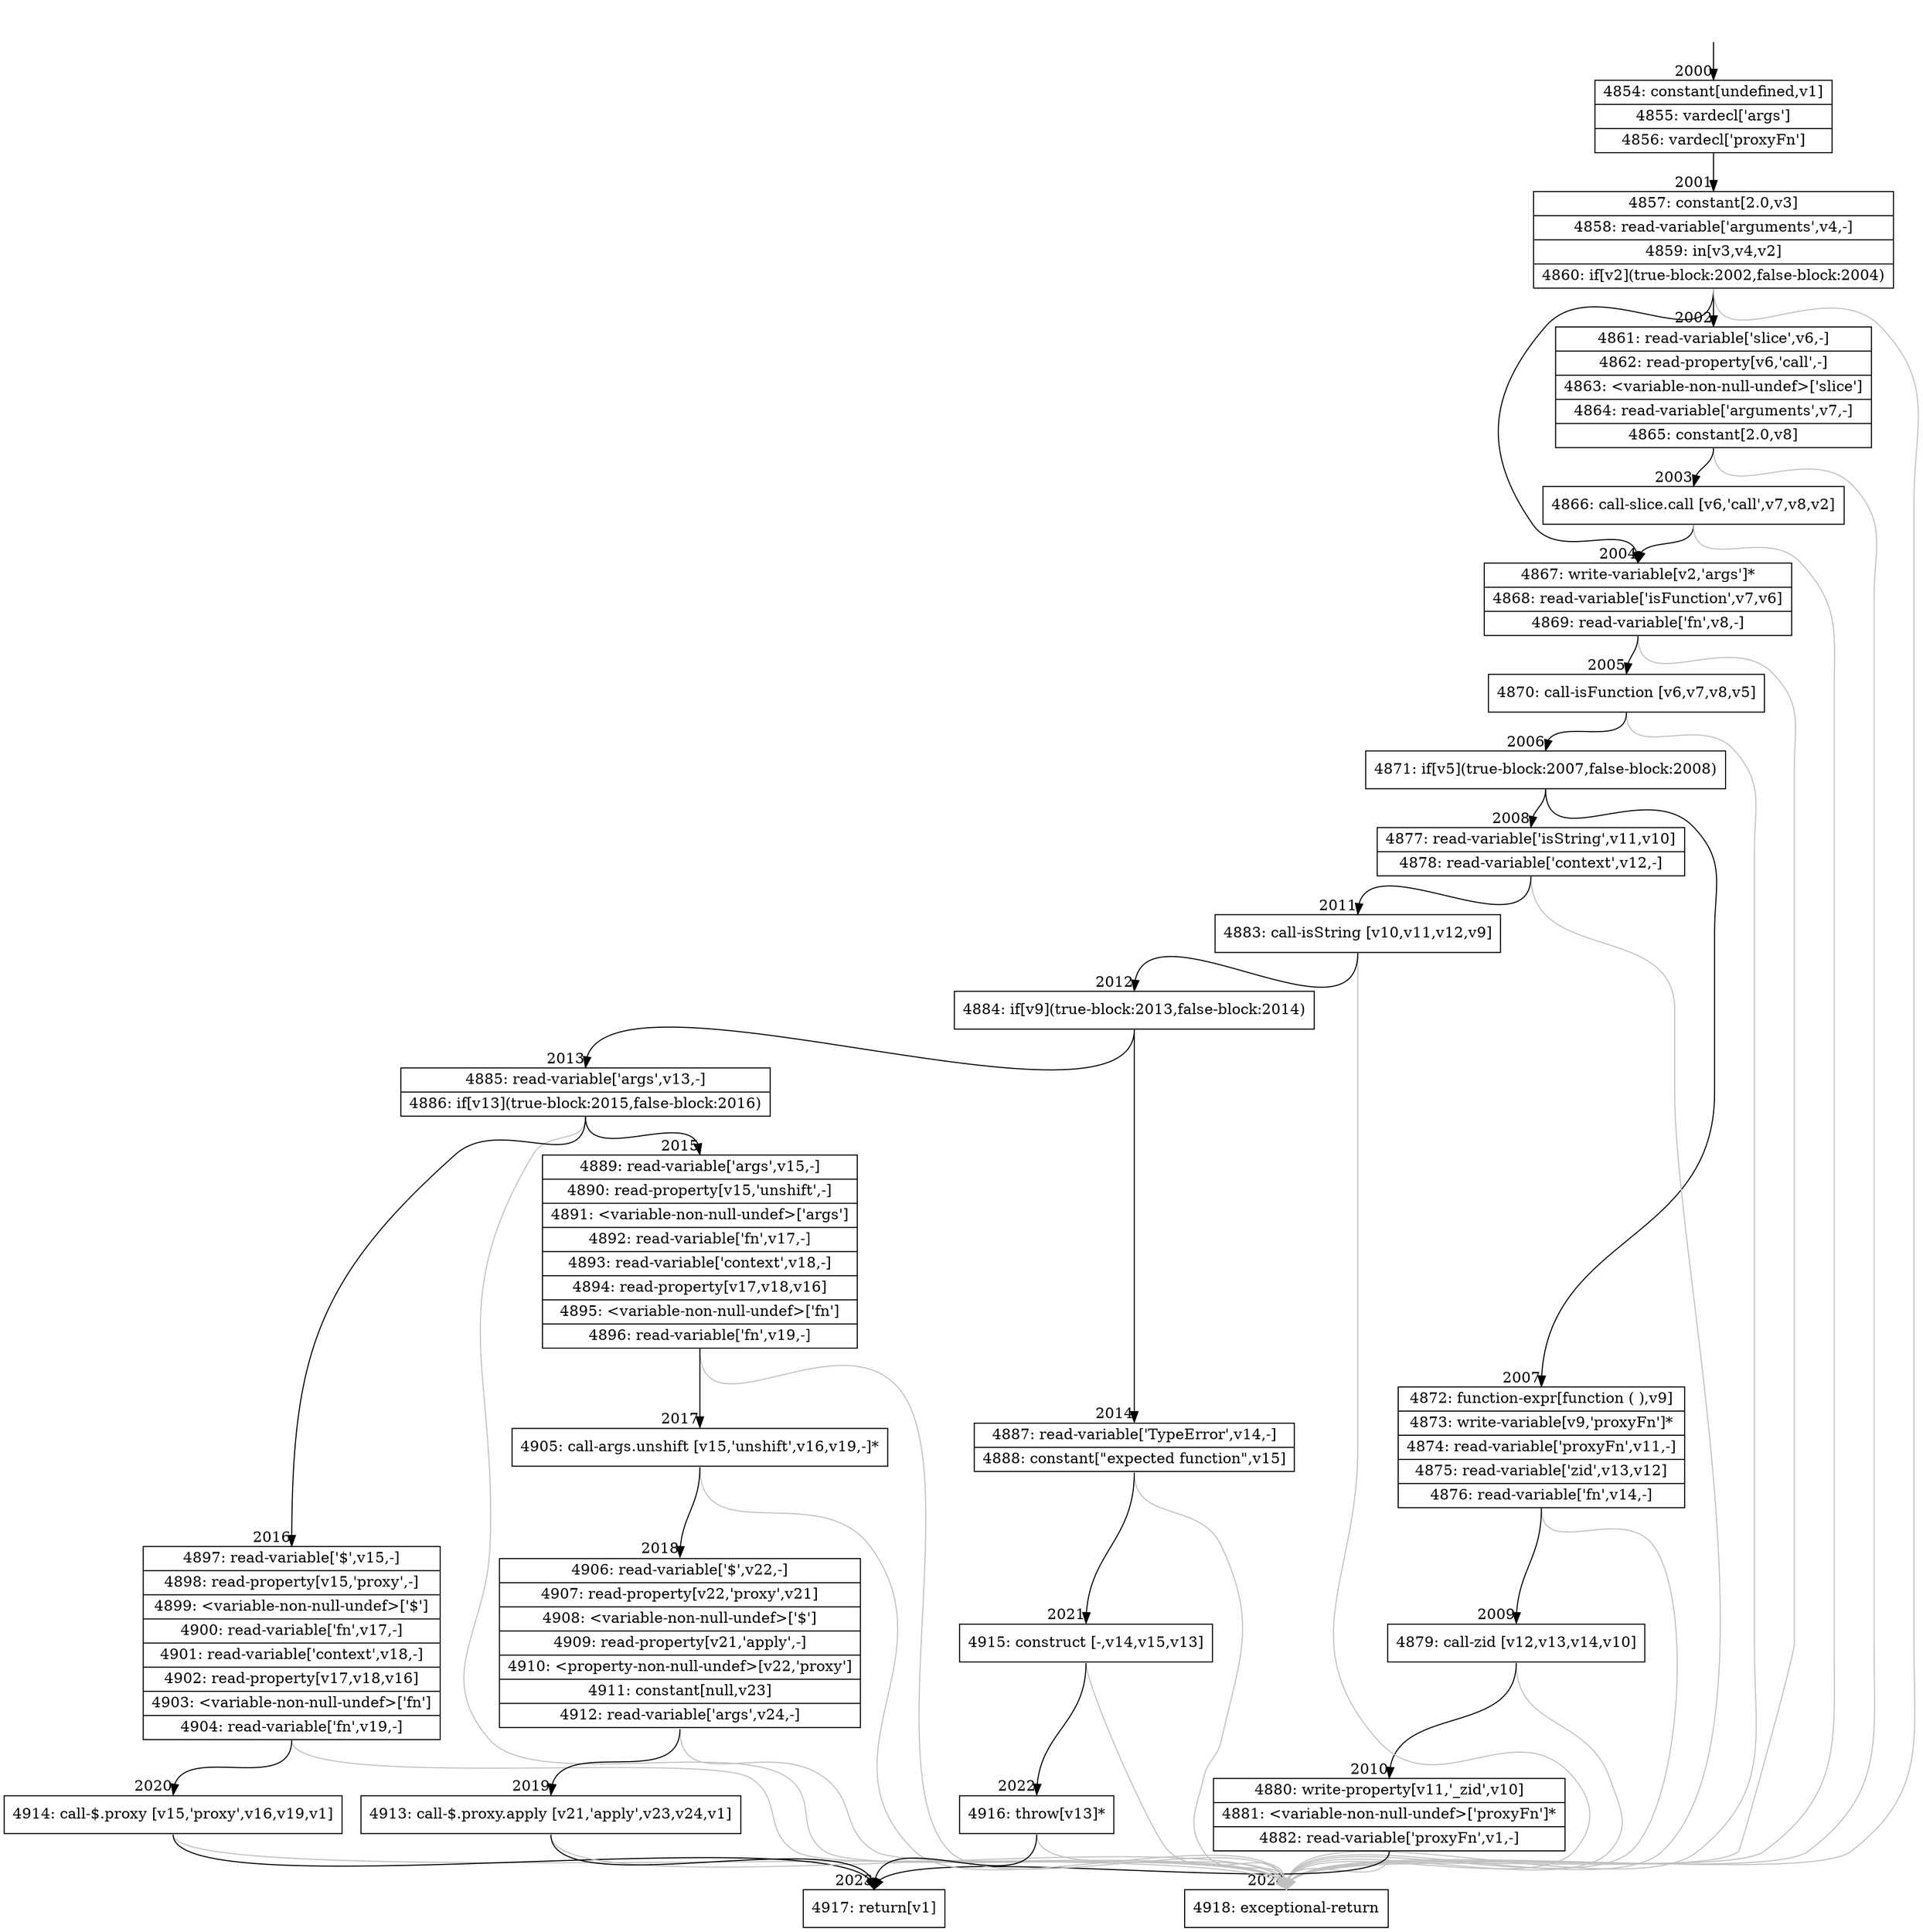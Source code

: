 digraph {
rankdir="TD"
BB_entry180[shape=none,label=""];
BB_entry180 -> BB2000 [tailport=s, headport=n, headlabel="    2000"]
BB2000 [shape=record label="{4854: constant[undefined,v1]|4855: vardecl['args']|4856: vardecl['proxyFn']}" ] 
BB2000 -> BB2001 [tailport=s, headport=n, headlabel="      2001"]
BB2001 [shape=record label="{4857: constant[2.0,v3]|4858: read-variable['arguments',v4,-]|4859: in[v3,v4,v2]|4860: if[v2](true-block:2002,false-block:2004)}" ] 
BB2001 -> BB2004 [tailport=s, headport=n, headlabel="      2004"]
BB2001 -> BB2002 [tailport=s, headport=n, headlabel="      2002"]
BB2001 -> BB2024 [tailport=s, headport=n, color=gray, headlabel="      2024"]
BB2002 [shape=record label="{4861: read-variable['slice',v6,-]|4862: read-property[v6,'call',-]|4863: \<variable-non-null-undef\>['slice']|4864: read-variable['arguments',v7,-]|4865: constant[2.0,v8]}" ] 
BB2002 -> BB2003 [tailport=s, headport=n, headlabel="      2003"]
BB2002 -> BB2024 [tailport=s, headport=n, color=gray]
BB2003 [shape=record label="{4866: call-slice.call [v6,'call',v7,v8,v2]}" ] 
BB2003 -> BB2004 [tailport=s, headport=n]
BB2003 -> BB2024 [tailport=s, headport=n, color=gray]
BB2004 [shape=record label="{4867: write-variable[v2,'args']*|4868: read-variable['isFunction',v7,v6]|4869: read-variable['fn',v8,-]}" ] 
BB2004 -> BB2005 [tailport=s, headport=n, headlabel="      2005"]
BB2004 -> BB2024 [tailport=s, headport=n, color=gray]
BB2005 [shape=record label="{4870: call-isFunction [v6,v7,v8,v5]}" ] 
BB2005 -> BB2006 [tailport=s, headport=n, headlabel="      2006"]
BB2005 -> BB2024 [tailport=s, headport=n, color=gray]
BB2006 [shape=record label="{4871: if[v5](true-block:2007,false-block:2008)}" ] 
BB2006 -> BB2007 [tailport=s, headport=n, headlabel="      2007"]
BB2006 -> BB2008 [tailport=s, headport=n, headlabel="      2008"]
BB2007 [shape=record label="{4872: function-expr[function ( ),v9]|4873: write-variable[v9,'proxyFn']*|4874: read-variable['proxyFn',v11,-]|4875: read-variable['zid',v13,v12]|4876: read-variable['fn',v14,-]}" ] 
BB2007 -> BB2009 [tailport=s, headport=n, headlabel="      2009"]
BB2007 -> BB2024 [tailport=s, headport=n, color=gray]
BB2008 [shape=record label="{4877: read-variable['isString',v11,v10]|4878: read-variable['context',v12,-]}" ] 
BB2008 -> BB2011 [tailport=s, headport=n, headlabel="      2011"]
BB2008 -> BB2024 [tailport=s, headport=n, color=gray]
BB2009 [shape=record label="{4879: call-zid [v12,v13,v14,v10]}" ] 
BB2009 -> BB2010 [tailport=s, headport=n, headlabel="      2010"]
BB2009 -> BB2024 [tailport=s, headport=n, color=gray]
BB2010 [shape=record label="{4880: write-property[v11,'_zid',v10]|4881: \<variable-non-null-undef\>['proxyFn']*|4882: read-variable['proxyFn',v1,-]}" ] 
BB2010 -> BB2023 [tailport=s, headport=n, headlabel="      2023"]
BB2010 -> BB2024 [tailport=s, headport=n, color=gray]
BB2011 [shape=record label="{4883: call-isString [v10,v11,v12,v9]}" ] 
BB2011 -> BB2012 [tailport=s, headport=n, headlabel="      2012"]
BB2011 -> BB2024 [tailport=s, headport=n, color=gray]
BB2012 [shape=record label="{4884: if[v9](true-block:2013,false-block:2014)}" ] 
BB2012 -> BB2013 [tailport=s, headport=n, headlabel="      2013"]
BB2012 -> BB2014 [tailport=s, headport=n, headlabel="      2014"]
BB2013 [shape=record label="{4885: read-variable['args',v13,-]|4886: if[v13](true-block:2015,false-block:2016)}" ] 
BB2013 -> BB2015 [tailport=s, headport=n, headlabel="      2015"]
BB2013 -> BB2016 [tailport=s, headport=n, headlabel="      2016"]
BB2013 -> BB2024 [tailport=s, headport=n, color=gray]
BB2014 [shape=record label="{4887: read-variable['TypeError',v14,-]|4888: constant[\"expected function\",v15]}" ] 
BB2014 -> BB2021 [tailport=s, headport=n, headlabel="      2021"]
BB2014 -> BB2024 [tailport=s, headport=n, color=gray]
BB2015 [shape=record label="{4889: read-variable['args',v15,-]|4890: read-property[v15,'unshift',-]|4891: \<variable-non-null-undef\>['args']|4892: read-variable['fn',v17,-]|4893: read-variable['context',v18,-]|4894: read-property[v17,v18,v16]|4895: \<variable-non-null-undef\>['fn']|4896: read-variable['fn',v19,-]}" ] 
BB2015 -> BB2017 [tailport=s, headport=n, headlabel="      2017"]
BB2015 -> BB2024 [tailport=s, headport=n, color=gray]
BB2016 [shape=record label="{4897: read-variable['$',v15,-]|4898: read-property[v15,'proxy',-]|4899: \<variable-non-null-undef\>['$']|4900: read-variable['fn',v17,-]|4901: read-variable['context',v18,-]|4902: read-property[v17,v18,v16]|4903: \<variable-non-null-undef\>['fn']|4904: read-variable['fn',v19,-]}" ] 
BB2016 -> BB2020 [tailport=s, headport=n, headlabel="      2020"]
BB2016 -> BB2024 [tailport=s, headport=n, color=gray]
BB2017 [shape=record label="{4905: call-args.unshift [v15,'unshift',v16,v19,-]*}" ] 
BB2017 -> BB2018 [tailport=s, headport=n, headlabel="      2018"]
BB2017 -> BB2024 [tailport=s, headport=n, color=gray]
BB2018 [shape=record label="{4906: read-variable['$',v22,-]|4907: read-property[v22,'proxy',v21]|4908: \<variable-non-null-undef\>['$']|4909: read-property[v21,'apply',-]|4910: \<property-non-null-undef\>[v22,'proxy']|4911: constant[null,v23]|4912: read-variable['args',v24,-]}" ] 
BB2018 -> BB2019 [tailport=s, headport=n, headlabel="      2019"]
BB2018 -> BB2024 [tailport=s, headport=n, color=gray]
BB2019 [shape=record label="{4913: call-$.proxy.apply [v21,'apply',v23,v24,v1]}" ] 
BB2019 -> BB2023 [tailport=s, headport=n]
BB2019 -> BB2024 [tailport=s, headport=n, color=gray]
BB2020 [shape=record label="{4914: call-$.proxy [v15,'proxy',v16,v19,v1]}" ] 
BB2020 -> BB2023 [tailport=s, headport=n]
BB2020 -> BB2024 [tailport=s, headport=n, color=gray]
BB2021 [shape=record label="{4915: construct [-,v14,v15,v13]}" ] 
BB2021 -> BB2022 [tailport=s, headport=n, headlabel="      2022"]
BB2021 -> BB2024 [tailport=s, headport=n, color=gray]
BB2022 [shape=record label="{4916: throw[v13]*}" ] 
BB2022 -> BB2023 [tailport=s, headport=n]
BB2022 -> BB2024 [tailport=s, headport=n, color=gray]
BB2023 [shape=record label="{4917: return[v1]}" ] 
BB2024 [shape=record label="{4918: exceptional-return}" ] 
//#$~ 988
}

